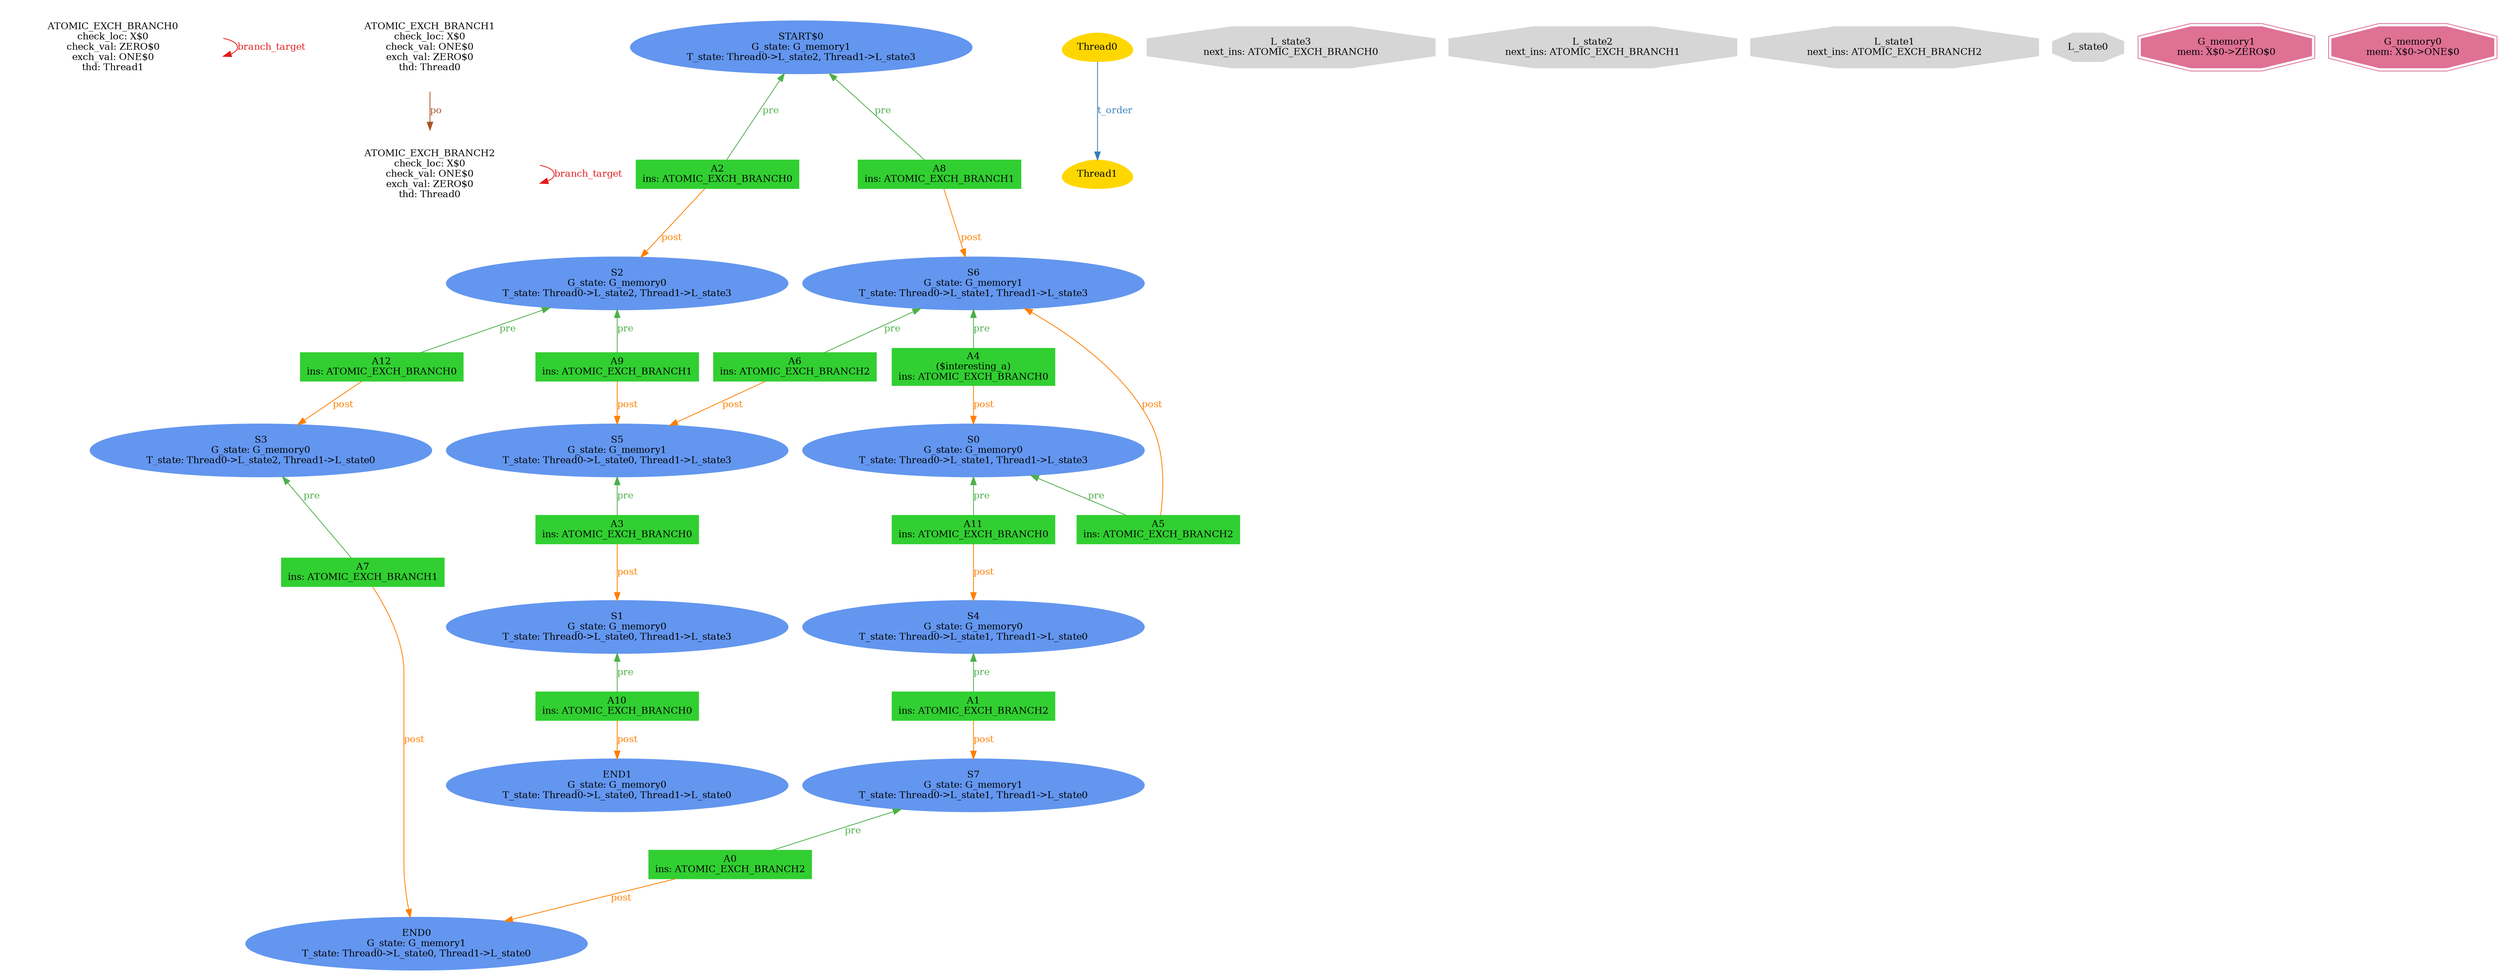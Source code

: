 digraph "graph" {
graph [fontsize=12]
node [fontsize=12]
edge [fontsize=12]
rankdir=TB;
"N28" -> "N28" [uuid = "<ATOMIC_EXCH_BRANCH0, ATOMIC_EXCH_BRANCH0>", color = "#e41a1c", fontcolor = "#e41a1c", style = "solid", label = "branch_target", dir = "forward", weight = "1"]
"N26" -> "N26" [uuid = "<ATOMIC_EXCH_BRANCH2, ATOMIC_EXCH_BRANCH2>", color = "#e41a1c", fontcolor = "#e41a1c", style = "solid", label = "branch_target", dir = "forward", weight = "1"]
"N27" -> "N26" [uuid = "<ATOMIC_EXCH_BRANCH1, ATOMIC_EXCH_BRANCH2>", color = "#a65628", fontcolor = "#a65628", style = "solid", label = "po", dir = "forward", weight = "1"]
"N21" -> "N15" [uuid = "<A0, END0>", color = "#ff7f00", fontcolor = "#ff7f00", style = "solid", label = "post", dir = "forward", weight = "1"]
"N23" -> "N22" [uuid = "<A1, S7>", color = "#ff7f00", fontcolor = "#ff7f00", style = "solid", label = "post", dir = "forward", weight = "1"]
"N20" -> "N19" [uuid = "<A2, S2>", color = "#ff7f00", fontcolor = "#ff7f00", style = "solid", label = "post", dir = "forward", weight = "1"]
"N11" -> "N10" [uuid = "<A3, S1>", color = "#ff7f00", fontcolor = "#ff7f00", style = "solid", label = "post", dir = "forward", weight = "1"]
"N31" -> "N30" [uuid = "<A4, S0>", color = "#ff7f00", fontcolor = "#ff7f00", style = "solid", label = "post", dir = "forward", weight = "1"]
"N32" -> "N29" [uuid = "<A5, S6>", color = "#ff7f00", fontcolor = "#ff7f00", style = "solid", label = "post", dir = "back", weight = "1"]
"N14" -> "N12" [uuid = "<A6, S5>", color = "#ff7f00", fontcolor = "#ff7f00", style = "solid", label = "post", dir = "forward", weight = "1"]
"N16" -> "N15" [uuid = "<A7, END0>", color = "#ff7f00", fontcolor = "#ff7f00", style = "solid", label = "post", dir = "forward", weight = "1"]
"N33" -> "N32" [uuid = "<A8, S6>", color = "#ff7f00", fontcolor = "#ff7f00", style = "solid", label = "post", dir = "forward", weight = "1"]
"N13" -> "N12" [uuid = "<A9, S5>", color = "#ff7f00", fontcolor = "#ff7f00", style = "solid", label = "post", dir = "forward", weight = "1"]
"N9" -> "N8" [uuid = "<A10, END1>", color = "#ff7f00", fontcolor = "#ff7f00", style = "solid", label = "post", dir = "forward", weight = "1"]
"N25" -> "N24" [uuid = "<A11, S4>", color = "#ff7f00", fontcolor = "#ff7f00", style = "solid", label = "post", dir = "forward", weight = "1"]
"N18" -> "N17" [uuid = "<A12, S3>", color = "#ff7f00", fontcolor = "#ff7f00", style = "solid", label = "post", dir = "forward", weight = "1"]
"N22" -> "N21" [uuid = "<A0, S7>", color = "#4daf4a", fontcolor = "#4daf4a", style = "solid", label = "pre", dir = "back", weight = "1"]
"N24" -> "N23" [uuid = "<A1, S4>", color = "#4daf4a", fontcolor = "#4daf4a", style = "solid", label = "pre", dir = "back", weight = "1"]
"N34" -> "N20" [uuid = "<A2, START$0>", color = "#4daf4a", fontcolor = "#4daf4a", style = "solid", label = "pre", dir = "back", weight = "1"]
"N12" -> "N11" [uuid = "<A3, S5>", color = "#4daf4a", fontcolor = "#4daf4a", style = "solid", label = "pre", dir = "back", weight = "1"]
"N32" -> "N31" [uuid = "<A4, S6>", color = "#4daf4a", fontcolor = "#4daf4a", style = "solid", label = "pre", dir = "back", weight = "1"]
"N30" -> "N29" [uuid = "<A5, S0>", color = "#4daf4a", fontcolor = "#4daf4a", style = "solid", label = "pre", dir = "back", weight = "1"]
"N32" -> "N14" [uuid = "<A6, S6>", color = "#4daf4a", fontcolor = "#4daf4a", style = "solid", label = "pre", dir = "back", weight = "1"]
"N17" -> "N16" [uuid = "<A7, S3>", color = "#4daf4a", fontcolor = "#4daf4a", style = "solid", label = "pre", dir = "back", weight = "1"]
"N34" -> "N33" [uuid = "<A8, START$0>", color = "#4daf4a", fontcolor = "#4daf4a", style = "solid", label = "pre", dir = "back", weight = "1"]
"N19" -> "N13" [uuid = "<A9, S2>", color = "#4daf4a", fontcolor = "#4daf4a", style = "solid", label = "pre", dir = "back", weight = "1"]
"N10" -> "N9" [uuid = "<A10, S1>", color = "#4daf4a", fontcolor = "#4daf4a", style = "solid", label = "pre", dir = "back", weight = "1"]
"N30" -> "N25" [uuid = "<A11, S0>", color = "#4daf4a", fontcolor = "#4daf4a", style = "solid", label = "pre", dir = "back", weight = "1"]
"N19" -> "N18" [uuid = "<A12, S2>", color = "#4daf4a", fontcolor = "#4daf4a", style = "solid", label = "pre", dir = "back", weight = "1"]
"N7" -> "N6" [uuid = "<Thread0, Thread1>", color = "#377eb8", fontcolor = "#377eb8", style = "solid", label = "t_order", dir = "forward", weight = "1"]
"N0" [uuid="L_state3", label="L_state3\nnext_ins: ATOMIC_EXCH_BRANCH0", color="#d6d6d6", fontcolor = "#000000", shape = "octagon", style = "filled, solid"]
"N1" [uuid="L_state2", label="L_state2\nnext_ins: ATOMIC_EXCH_BRANCH1", color="#d6d6d6", fontcolor = "#000000", shape = "octagon", style = "filled, solid"]
"N2" [uuid="L_state1", label="L_state1\nnext_ins: ATOMIC_EXCH_BRANCH2", color="#d6d6d6", fontcolor = "#000000", shape = "octagon", style = "filled, solid"]
"N3" [uuid="L_state0", label="L_state0", color="#d6d6d6", fontcolor = "#000000", shape = "octagon", style = "filled, solid"]
"N4" [uuid="G_memory1", label="G_memory1\nmem: X$0->ZERO$0", color="#de7194", fontcolor = "#000000", shape = "doubleoctagon", style = "filled, solid"]
"N5" [uuid="G_memory0", label="G_memory0\nmem: X$0->ONE$0", color="#de7194", fontcolor = "#000000", shape = "doubleoctagon", style = "filled, solid"]
"N6" [uuid="Thread1", label="Thread1", color="#ffd700", fontcolor = "#000000", shape = "egg", style = "filled, solid"]
"N7" [uuid="Thread0", label="Thread0", color="#ffd700", fontcolor = "#000000", shape = "egg", style = "filled, solid"]
"N8" [uuid="END1", label="END1\nG_state: G_memory0\nT_state: Thread0->L_state0, Thread1->L_state0", color="#6396ef", fontcolor = "#000000", shape = "ellipse", style = "filled, solid"]
"N9" [uuid="A10", label="A10\nins: ATOMIC_EXCH_BRANCH0", color="#31cf31", fontcolor = "#000000", shape = "box", style = "filled, solid"]
"N10" [uuid="S1", label="S1\nG_state: G_memory0\nT_state: Thread0->L_state0, Thread1->L_state3", color="#6396ef", fontcolor = "#000000", shape = "ellipse", style = "filled, solid"]
"N11" [uuid="A3", label="A3\nins: ATOMIC_EXCH_BRANCH0", color="#31cf31", fontcolor = "#000000", shape = "box", style = "filled, solid"]
"N12" [uuid="S5", label="S5\nG_state: G_memory1\nT_state: Thread0->L_state0, Thread1->L_state3", color="#6396ef", fontcolor = "#000000", shape = "ellipse", style = "filled, solid"]
"N13" [uuid="A9", label="A9\nins: ATOMIC_EXCH_BRANCH1", color="#31cf31", fontcolor = "#000000", shape = "box", style = "filled, solid"]
"N14" [uuid="A6", label="A6\nins: ATOMIC_EXCH_BRANCH2", color="#31cf31", fontcolor = "#000000", shape = "box", style = "filled, solid"]
"N15" [uuid="END0", label="END0\nG_state: G_memory1\nT_state: Thread0->L_state0, Thread1->L_state0", color="#6396ef", fontcolor = "#000000", shape = "ellipse", style = "filled, solid"]
"N16" [uuid="A7", label="A7\nins: ATOMIC_EXCH_BRANCH1", color="#31cf31", fontcolor = "#000000", shape = "box", style = "filled, solid"]
"N17" [uuid="S3", label="S3\nG_state: G_memory0\nT_state: Thread0->L_state2, Thread1->L_state0", color="#6396ef", fontcolor = "#000000", shape = "ellipse", style = "filled, solid"]
"N18" [uuid="A12", label="A12\nins: ATOMIC_EXCH_BRANCH0", color="#31cf31", fontcolor = "#000000", shape = "box", style = "filled, solid"]
"N19" [uuid="S2", label="S2\nG_state: G_memory0\nT_state: Thread0->L_state2, Thread1->L_state3", color="#6396ef", fontcolor = "#000000", shape = "ellipse", style = "filled, solid"]
"N20" [uuid="A2", label="A2\nins: ATOMIC_EXCH_BRANCH0", color="#31cf31", fontcolor = "#000000", shape = "box", style = "filled, solid"]
"N21" [uuid="A0", label="A0\nins: ATOMIC_EXCH_BRANCH2", color="#31cf31", fontcolor = "#000000", shape = "box", style = "filled, solid"]
"N22" [uuid="S7", label="S7\nG_state: G_memory1\nT_state: Thread0->L_state1, Thread1->L_state0", color="#6396ef", fontcolor = "#000000", shape = "ellipse", style = "filled, solid"]
"N23" [uuid="A1", label="A1\nins: ATOMIC_EXCH_BRANCH2", color="#31cf31", fontcolor = "#000000", shape = "box", style = "filled, solid"]
"N24" [uuid="S4", label="S4\nG_state: G_memory0\nT_state: Thread0->L_state1, Thread1->L_state0", color="#6396ef", fontcolor = "#000000", shape = "ellipse", style = "filled, solid"]
"N25" [uuid="A11", label="A11\nins: ATOMIC_EXCH_BRANCH0", color="#31cf31", fontcolor = "#000000", shape = "box", style = "filled, solid"]
"N26" [uuid="ATOMIC_EXCH_BRANCH2", label="ATOMIC_EXCH_BRANCH2\ncheck_loc: X$0\ncheck_val: ONE$0\nexch_val: ZERO$0\nthd: Thread0", color="#ffffff", fontcolor = "#000000", shape = "octagon", style = "filled, solid"]
"N27" [uuid="ATOMIC_EXCH_BRANCH1", label="ATOMIC_EXCH_BRANCH1\ncheck_loc: X$0\ncheck_val: ONE$0\nexch_val: ZERO$0\nthd: Thread0", color="#ffffff", fontcolor = "#000000", shape = "octagon", style = "filled, solid"]
"N28" [uuid="ATOMIC_EXCH_BRANCH0", label="ATOMIC_EXCH_BRANCH0\ncheck_loc: X$0\ncheck_val: ZERO$0\nexch_val: ONE$0\nthd: Thread1", color="#ffffff", fontcolor = "#000000", shape = "octagon", style = "filled, solid"]
"N29" [uuid="A5", label="A5\nins: ATOMIC_EXCH_BRANCH2", color="#31cf31", fontcolor = "#000000", shape = "box", style = "filled, solid"]
"N30" [uuid="S0", label="S0\nG_state: G_memory0\nT_state: Thread0->L_state1, Thread1->L_state3", color="#6396ef", fontcolor = "#000000", shape = "ellipse", style = "filled, solid"]
"N31" [uuid="A4", label="A4\n($interesting_a)\nins: ATOMIC_EXCH_BRANCH0", color="#31cf31", fontcolor = "#000000", shape = "box", style = "filled, solid"]
"N32" [uuid="S6", label="S6\nG_state: G_memory1\nT_state: Thread0->L_state1, Thread1->L_state3", color="#6396ef", fontcolor = "#000000", shape = "ellipse", style = "filled, solid"]
"N33" [uuid="A8", label="A8\nins: ATOMIC_EXCH_BRANCH1", color="#31cf31", fontcolor = "#000000", shape = "box", style = "filled, solid"]
"N34" [uuid="START$0", label="START$0\nG_state: G_memory1\nT_state: Thread0->L_state2, Thread1->L_state3", color="#6396ef", fontcolor = "#000000", shape = "ellipse", style = "filled, solid"]
}
